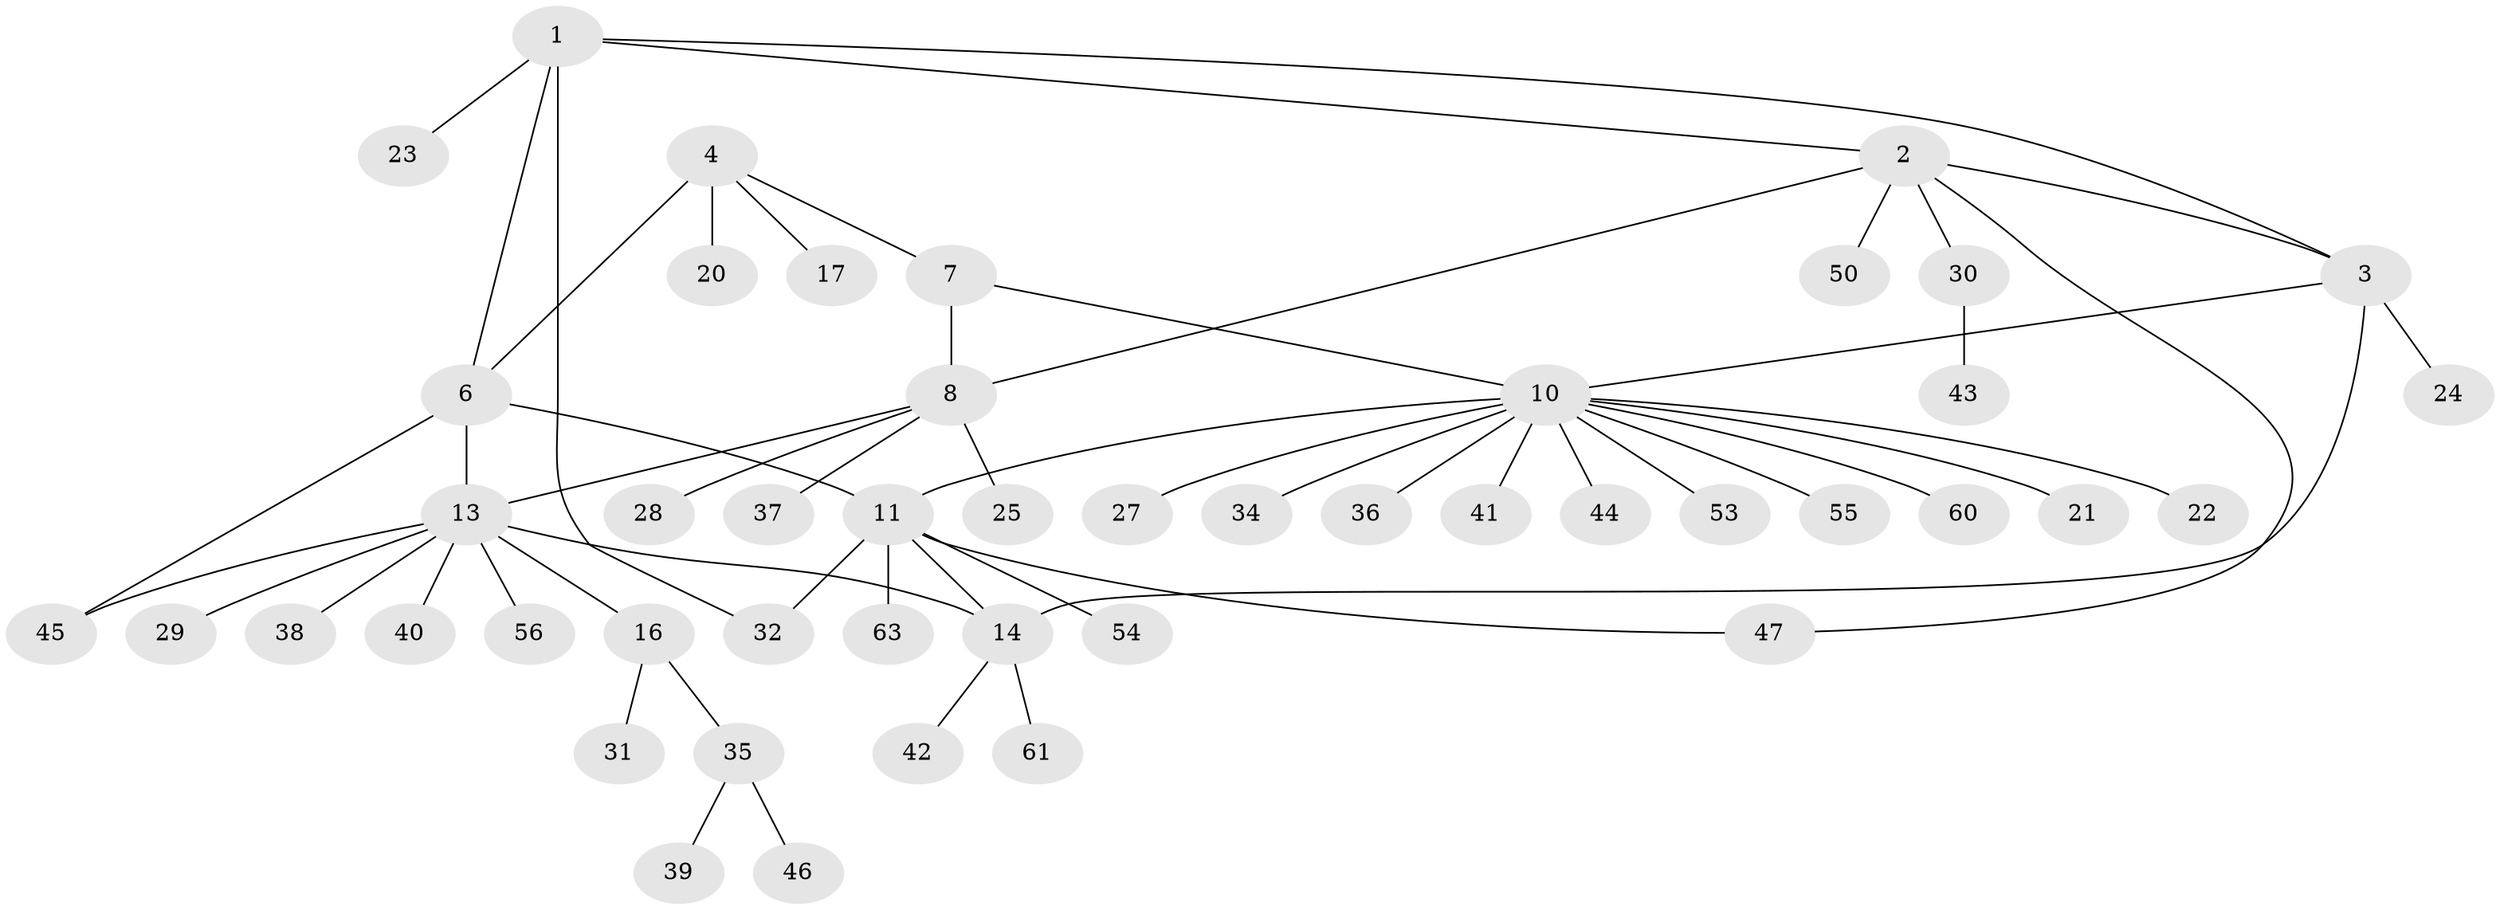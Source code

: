 // original degree distribution, {6: 0.047619047619047616, 7: 0.047619047619047616, 5: 0.031746031746031744, 2: 0.1746031746031746, 4: 0.06349206349206349, 9: 0.031746031746031744, 8: 0.015873015873015872, 3: 0.015873015873015872, 1: 0.5714285714285714}
// Generated by graph-tools (version 1.1) at 2025/11/02/27/25 16:11:33]
// undirected, 47 vertices, 56 edges
graph export_dot {
graph [start="1"]
  node [color=gray90,style=filled];
  1 [super="+19"];
  2 [super="+49"];
  3 [super="+59"];
  4 [super="+5"];
  6 [super="+26"];
  7;
  8 [super="+9"];
  10 [super="+12"];
  11 [super="+52"];
  13 [super="+15"];
  14 [super="+33"];
  16 [super="+18"];
  17 [super="+48"];
  20;
  21;
  22;
  23;
  24;
  25 [super="+51"];
  27;
  28 [super="+62"];
  29;
  30;
  31;
  32;
  34;
  35 [super="+58"];
  36;
  37;
  38;
  39;
  40;
  41;
  42;
  43;
  44;
  45;
  46 [super="+57"];
  47;
  50;
  53;
  54;
  55;
  56;
  60;
  61;
  63;
  1 -- 2;
  1 -- 3;
  1 -- 6;
  1 -- 23;
  1 -- 32;
  2 -- 3;
  2 -- 8;
  2 -- 30;
  2 -- 47;
  2 -- 50;
  3 -- 14;
  3 -- 24;
  3 -- 10;
  4 -- 6 [weight=2];
  4 -- 7;
  4 -- 17;
  4 -- 20;
  6 -- 11;
  6 -- 13;
  6 -- 45;
  7 -- 8 [weight=2];
  7 -- 10;
  8 -- 37;
  8 -- 25;
  8 -- 28;
  8 -- 13;
  10 -- 11 [weight=2];
  10 -- 21;
  10 -- 22;
  10 -- 27;
  10 -- 34;
  10 -- 55;
  10 -- 36;
  10 -- 41;
  10 -- 44;
  10 -- 53;
  10 -- 60;
  11 -- 14;
  11 -- 32;
  11 -- 47;
  11 -- 54;
  11 -- 63;
  13 -- 14 [weight=2];
  13 -- 38;
  13 -- 40;
  13 -- 45;
  13 -- 16;
  13 -- 56;
  13 -- 29;
  14 -- 42;
  14 -- 61;
  16 -- 35;
  16 -- 31;
  30 -- 43;
  35 -- 39;
  35 -- 46;
}
